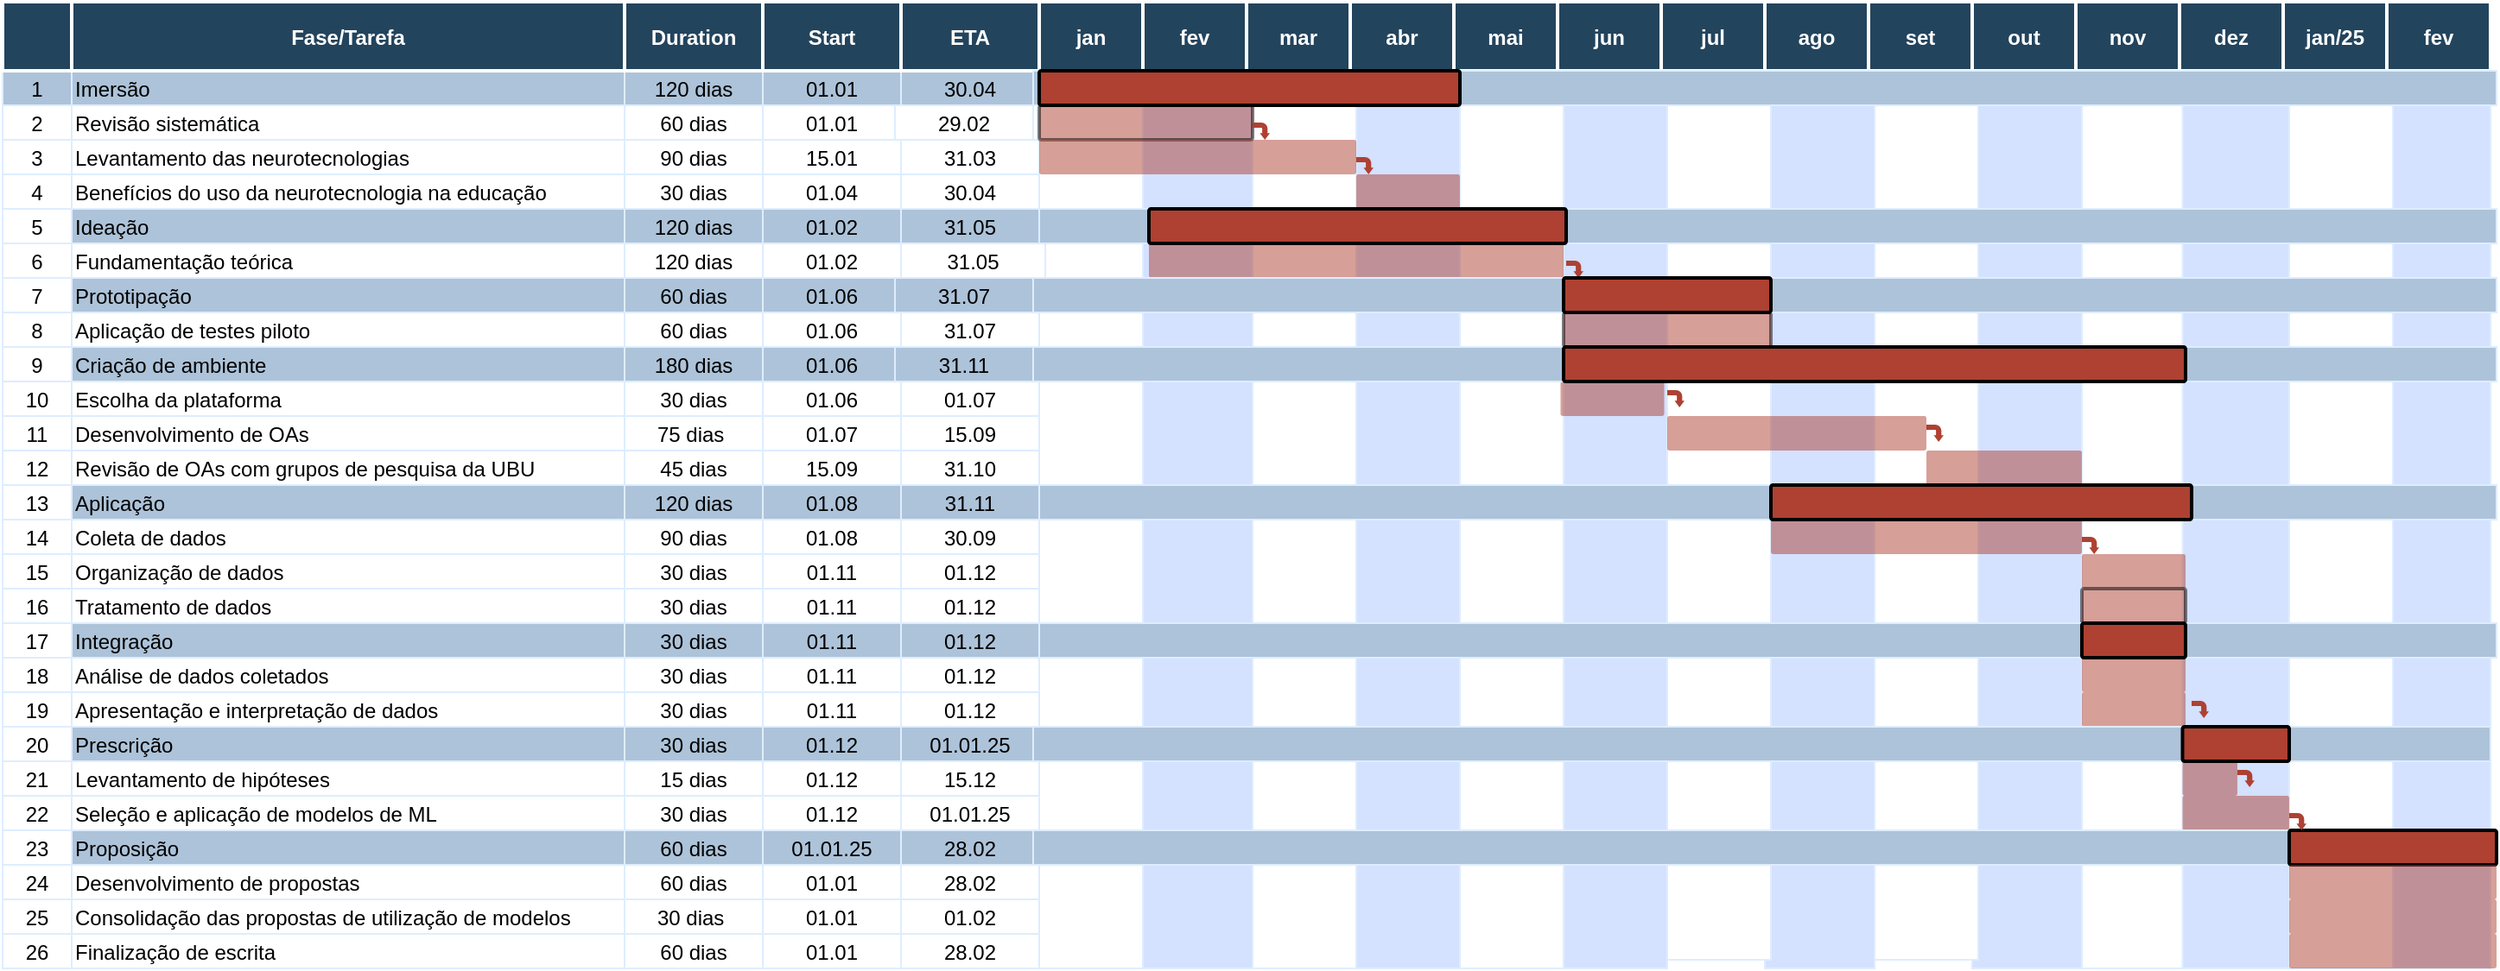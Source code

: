 <mxfile version="24.4.13" type="github">
  <diagram name="Page-1" id="8378b5f6-a2b2-b727-a746-972ab9d02e00">
    <mxGraphModel dx="1416" dy="569" grid="1" gridSize="10" guides="1" tooltips="1" connect="0" arrows="1" fold="1" page="1" pageScale="1.5" pageWidth="1169" pageHeight="827" background="none" math="0" shadow="0">
      <root>
        <mxCell id="0" />
        <mxCell id="1" parent="0" />
        <mxCell id="cZTDBIfIK9NzQ80qIvA7-331" value="" style="strokeColor=#DEEDFF;fillColor=#D4E1FF" vertex="1" parent="1">
          <mxGeometry x="1466.5" y="380" width="60" height="520" as="geometry" />
        </mxCell>
        <mxCell id="cZTDBIfIK9NzQ80qIvA7-329" value="" style="strokeColor=#DEEDFF" vertex="1" parent="1">
          <mxGeometry x="1406.5" y="380" width="63.5" height="520" as="geometry" />
        </mxCell>
        <mxCell id="cZTDBIfIK9NzQ80qIvA7-330" value="" style="strokeColor=#DEEDFF;fillColor=#D4E1FF" vertex="1" parent="1">
          <mxGeometry x="1348.25" y="380" width="61.75" height="520" as="geometry" />
        </mxCell>
        <mxCell id="cZTDBIfIK9NzQ80qIvA7-328" value="" style="strokeColor=#DEEDFF" vertex="1" parent="1">
          <mxGeometry x="1284.75" y="380" width="63.5" height="520" as="geometry" />
        </mxCell>
        <mxCell id="cZTDBIfIK9NzQ80qIvA7-327" value="" style="strokeColor=#DEEDFF;fillColor=#D4E1FF" vertex="1" parent="1">
          <mxGeometry x="1226.5" y="380" width="63.5" height="520" as="geometry" />
        </mxCell>
        <mxCell id="cZTDBIfIK9NzQ80qIvA7-286" value="" style="strokeColor=#DEEDFF" vertex="1" parent="1">
          <mxGeometry x="1166.5" y="375" width="63.5" height="520" as="geometry" />
        </mxCell>
        <mxCell id="cZTDBIfIK9NzQ80qIvA7-289" value="" style="strokeColor=#DEEDFF;fillColor=#D4E1FF" vertex="1" parent="1">
          <mxGeometry x="1106.5" y="380" width="63.5" height="520" as="geometry" />
        </mxCell>
        <mxCell id="cZTDBIfIK9NzQ80qIvA7-285" value="" style="strokeColor=#DEEDFF" vertex="1" parent="1">
          <mxGeometry x="1046.5" y="375" width="63.5" height="520" as="geometry" />
        </mxCell>
        <mxCell id="cZTDBIfIK9NzQ80qIvA7-288" value="" style="strokeColor=#DEEDFF;fillColor=#D4E1FF" vertex="1" parent="1">
          <mxGeometry x="986.5" y="380" width="63.5" height="520" as="geometry" />
        </mxCell>
        <mxCell id="cZTDBIfIK9NzQ80qIvA7-284" value="" style="strokeColor=#DEEDFF" vertex="1" parent="1">
          <mxGeometry x="926.5" y="380" width="63.5" height="520" as="geometry" />
        </mxCell>
        <mxCell id="cZTDBIfIK9NzQ80qIvA7-287" value="" style="strokeColor=#DEEDFF;fillColor=#D4E1FF" vertex="1" parent="1">
          <mxGeometry x="866.5" y="380" width="63.5" height="520" as="geometry" />
        </mxCell>
        <mxCell id="cZTDBIfIK9NzQ80qIvA7-283" value="" style="strokeColor=#DEEDFF" vertex="1" parent="1">
          <mxGeometry x="806.5" y="380" width="63.5" height="520" as="geometry" />
        </mxCell>
        <mxCell id="63" value="1" style="strokeColor=#DEEDFF;fillColor=#ADC3D9" parent="1" vertex="1">
          <mxGeometry x="86.5" y="380" width="40" height="20" as="geometry" />
        </mxCell>
        <mxCell id="64" value="Imersão" style="align=left;strokeColor=#DEEDFF;fillColor=#ADC3D9" parent="1" vertex="1">
          <mxGeometry x="126.5" y="380" width="320" height="20" as="geometry" />
        </mxCell>
        <mxCell id="65" value="120 dias" style="strokeColor=#DEEDFF;fillColor=#ADC3D9" parent="1" vertex="1">
          <mxGeometry x="446.5" y="380" width="80.0" height="20" as="geometry" />
        </mxCell>
        <mxCell id="66" value="01.01" style="strokeColor=#DEEDFF;fillColor=#ADC3D9" parent="1" vertex="1">
          <mxGeometry x="526.5" y="380" width="80.0" height="20" as="geometry" />
        </mxCell>
        <mxCell id="67" value="30.04" style="strokeColor=#DEEDFF;fillColor=#ADC3D9" parent="1" vertex="1">
          <mxGeometry x="606.5" y="380.0" width="80.0" height="20" as="geometry" />
        </mxCell>
        <mxCell id="68" value="" style="strokeColor=#DEEDFF" parent="1" vertex="1">
          <mxGeometry x="686.5" y="380" width="63.5" height="520" as="geometry" />
        </mxCell>
        <mxCell id="74" value="3" style="strokeColor=#DEEDFF" parent="1" vertex="1">
          <mxGeometry x="86.5" y="420.0" width="40" height="20" as="geometry" />
        </mxCell>
        <mxCell id="75" value="Levantamento das neurotecnologias" style="align=left;strokeColor=#DEEDFF" parent="1" vertex="1">
          <mxGeometry x="126.5" y="420.0" width="320.0" height="20.0" as="geometry" />
        </mxCell>
        <mxCell id="76" value="90 dias" style="strokeColor=#DEEDFF" parent="1" vertex="1">
          <mxGeometry x="446.5" y="420.0" width="80.0" height="20" as="geometry" />
        </mxCell>
        <mxCell id="77" value="15.01" style="strokeColor=#DEEDFF" parent="1" vertex="1">
          <mxGeometry x="526.5" y="420.0" width="80.0" height="20" as="geometry" />
        </mxCell>
        <mxCell id="78" value="31.03" style="strokeColor=#DEEDFF" parent="1" vertex="1">
          <mxGeometry x="606.5" y="420" width="80.0" height="20" as="geometry" />
        </mxCell>
        <mxCell id="79" value="4" style="strokeColor=#DEEDFF" parent="1" vertex="1">
          <mxGeometry x="86.5" y="440.0" width="40" height="20" as="geometry" />
        </mxCell>
        <mxCell id="80" value="Benefícios do uso da neurotecnologia na educação" style="align=left;strokeColor=#DEEDFF" parent="1" vertex="1">
          <mxGeometry x="126.5" y="440.0" width="320" height="20" as="geometry" />
        </mxCell>
        <mxCell id="81" value="30 dias" style="strokeColor=#DEEDFF" parent="1" vertex="1">
          <mxGeometry x="446.5" y="440.0" width="80.0" height="20" as="geometry" />
        </mxCell>
        <mxCell id="82" value="01.04" style="strokeColor=#DEEDFF" parent="1" vertex="1">
          <mxGeometry x="526.5" y="440.0" width="80.0" height="20" as="geometry" />
        </mxCell>
        <mxCell id="83" value="30.04" style="strokeColor=#DEEDFF" parent="1" vertex="1">
          <mxGeometry x="606.5" y="440.0" width="80.0" height="20" as="geometry" />
        </mxCell>
        <mxCell id="84" value="5" style="strokeColor=#DEEDFF" parent="1" vertex="1">
          <mxGeometry x="86.5" y="460.0" width="40" height="20" as="geometry" />
        </mxCell>
        <mxCell id="89" value="6" style="strokeColor=#DEEDFF" parent="1" vertex="1">
          <mxGeometry x="86.5" y="480.0" width="40" height="20" as="geometry" />
        </mxCell>
        <mxCell id="91" value="120 dias" style="strokeColor=#DEEDFF" parent="1" vertex="1">
          <mxGeometry x="446.5" y="480.0" width="80.0" height="20" as="geometry" />
        </mxCell>
        <mxCell id="92" value="01.02" style="strokeColor=#DEEDFF" parent="1" vertex="1">
          <mxGeometry x="526.5" y="480.0" width="80.0" height="20" as="geometry" />
        </mxCell>
        <mxCell id="94" value="7" style="strokeColor=#DEEDFF" parent="1" vertex="1">
          <mxGeometry x="86.5" y="500.0" width="40" height="20" as="geometry" />
        </mxCell>
        <mxCell id="99" value="8" style="strokeColor=#DEEDFF" parent="1" vertex="1">
          <mxGeometry x="86.5" y="520.0" width="40" height="20" as="geometry" />
        </mxCell>
        <mxCell id="101" value="60 dias" style="strokeColor=#DEEDFF" parent="1" vertex="1">
          <mxGeometry x="446.5" y="520.0" width="80.0" height="20" as="geometry" />
        </mxCell>
        <mxCell id="102" value="01.06" style="strokeColor=#DEEDFF" parent="1" vertex="1">
          <mxGeometry x="526.5" y="520.0" width="80.0" height="20" as="geometry" />
        </mxCell>
        <mxCell id="103" value="31.07" style="strokeColor=#DEEDFF" parent="1" vertex="1">
          <mxGeometry x="606.5" y="520.0" width="80.0" height="20" as="geometry" />
        </mxCell>
        <mxCell id="109" value="10" style="strokeColor=#DEEDFF" parent="1" vertex="1">
          <mxGeometry x="86.5" y="560.0" width="40" height="20" as="geometry" />
        </mxCell>
        <mxCell id="111" value="30 dias" style="strokeColor=#DEEDFF" parent="1" vertex="1">
          <mxGeometry x="446.5" y="560.0" width="80.0" height="20" as="geometry" />
        </mxCell>
        <mxCell id="112" value="01.06" style="strokeColor=#DEEDFF" parent="1" vertex="1">
          <mxGeometry x="526.5" y="560.0" width="80.0" height="20" as="geometry" />
        </mxCell>
        <mxCell id="113" value="01.07" style="strokeColor=#DEEDFF" parent="1" vertex="1">
          <mxGeometry x="606.5" y="560.0" width="80.0" height="20" as="geometry" />
        </mxCell>
        <mxCell id="114" value="11" style="strokeColor=#DEEDFF" parent="1" vertex="1">
          <mxGeometry x="86.5" y="580.0" width="40" height="20" as="geometry" />
        </mxCell>
        <mxCell id="116" value="75 dias " style="strokeColor=#DEEDFF" parent="1" vertex="1">
          <mxGeometry x="446.5" y="580.0" width="80.0" height="20" as="geometry" />
        </mxCell>
        <mxCell id="117" value="01.07" style="strokeColor=#DEEDFF" parent="1" vertex="1">
          <mxGeometry x="526.5" y="580.0" width="80.0" height="20" as="geometry" />
        </mxCell>
        <mxCell id="118" value="15.09" style="strokeColor=#DEEDFF" parent="1" vertex="1">
          <mxGeometry x="606.5" y="580.0" width="80.0" height="20" as="geometry" />
        </mxCell>
        <mxCell id="119" value="12" style="strokeColor=#DEEDFF" parent="1" vertex="1">
          <mxGeometry x="86.5" y="600.0" width="40" height="20" as="geometry" />
        </mxCell>
        <mxCell id="121" value="45 dias" style="strokeColor=#DEEDFF" parent="1" vertex="1">
          <mxGeometry x="446.5" y="600.0" width="80.0" height="20" as="geometry" />
        </mxCell>
        <mxCell id="122" value="15.09" style="strokeColor=#DEEDFF" parent="1" vertex="1">
          <mxGeometry x="526.5" y="600.0" width="80.0" height="20" as="geometry" />
        </mxCell>
        <mxCell id="123" value="31.10" style="strokeColor=#DEEDFF" parent="1" vertex="1">
          <mxGeometry x="606.5" y="600.0" width="80.0" height="20" as="geometry" />
        </mxCell>
        <mxCell id="124" value="13" style="strokeColor=#DEEDFF" parent="1" vertex="1">
          <mxGeometry x="86.5" y="620.0" width="40" height="20" as="geometry" />
        </mxCell>
        <mxCell id="129" value="14" style="strokeColor=#DEEDFF" parent="1" vertex="1">
          <mxGeometry x="86.5" y="640.0" width="40" height="20" as="geometry" />
        </mxCell>
        <mxCell id="131" value="90 dias" style="strokeColor=#DEEDFF" parent="1" vertex="1">
          <mxGeometry x="446.5" y="640.0" width="80.0" height="20" as="geometry" />
        </mxCell>
        <mxCell id="132" value="01.08" style="strokeColor=#DEEDFF" parent="1" vertex="1">
          <mxGeometry x="526.5" y="640.0" width="80.0" height="20" as="geometry" />
        </mxCell>
        <mxCell id="133" value="30.09" style="strokeColor=#DEEDFF" parent="1" vertex="1">
          <mxGeometry x="606.5" y="640.0" width="80.0" height="20" as="geometry" />
        </mxCell>
        <mxCell id="134" value="15" style="strokeColor=#DEEDFF;fillColor=#FFFFFF" parent="1" vertex="1">
          <mxGeometry x="86.5" y="660.0" width="40" height="20" as="geometry" />
        </mxCell>
        <mxCell id="136" value="30 dias" style="strokeColor=#DEEDFF;fillColor=#FFFFFF" parent="1" vertex="1">
          <mxGeometry x="446.5" y="660.0" width="80.0" height="20" as="geometry" />
        </mxCell>
        <mxCell id="137" value="01.11" style="strokeColor=#DEEDFF;fillColor=#FFFFFF" parent="1" vertex="1">
          <mxGeometry x="526.5" y="660.0" width="80.0" height="20" as="geometry" />
        </mxCell>
        <mxCell id="138" value="01.12" style="strokeColor=#DEEDFF;fillColor=#FFFFFF" parent="1" vertex="1">
          <mxGeometry x="606.5" y="660.0" width="80.0" height="20" as="geometry" />
        </mxCell>
        <mxCell id="144" value="17" style="strokeColor=#DEEDFF" parent="1" vertex="1">
          <mxGeometry x="86.5" y="700.0" width="40" height="20" as="geometry" />
        </mxCell>
        <mxCell id="149" value="18" style="strokeColor=#DEEDFF" parent="1" vertex="1">
          <mxGeometry x="86.5" y="720.0" width="40" height="20" as="geometry" />
        </mxCell>
        <mxCell id="151" value="30 dias" style="strokeColor=#DEEDFF" parent="1" vertex="1">
          <mxGeometry x="446.5" y="720.0" width="80.0" height="20" as="geometry" />
        </mxCell>
        <mxCell id="152" value="01.11" style="strokeColor=#DEEDFF" parent="1" vertex="1">
          <mxGeometry x="526.5" y="720.0" width="80.0" height="20" as="geometry" />
        </mxCell>
        <mxCell id="153" value="01.12" style="strokeColor=#DEEDFF" parent="1" vertex="1">
          <mxGeometry x="606.5" y="720.0" width="80.0" height="20" as="geometry" />
        </mxCell>
        <mxCell id="154" value="19" style="strokeColor=#DEEDFF" parent="1" vertex="1">
          <mxGeometry x="86.5" y="740.0" width="40" height="20" as="geometry" />
        </mxCell>
        <mxCell id="156" value="30 dias" style="strokeColor=#DEEDFF" parent="1" vertex="1">
          <mxGeometry x="446.5" y="740.0" width="80.0" height="20" as="geometry" />
        </mxCell>
        <mxCell id="157" value="01.11" style="strokeColor=#DEEDFF" parent="1" vertex="1">
          <mxGeometry x="526.5" y="740.0" width="80.0" height="20" as="geometry" />
        </mxCell>
        <mxCell id="158" value="01.12" style="strokeColor=#DEEDFF" parent="1" vertex="1">
          <mxGeometry x="606.5" y="740.0" width="80.0" height="20" as="geometry" />
        </mxCell>
        <mxCell id="159" value="20" style="strokeColor=#DEEDFF" parent="1" vertex="1">
          <mxGeometry x="86.5" y="760.0" width="40" height="20" as="geometry" />
        </mxCell>
        <mxCell id="164" value="21" style="strokeColor=#DEEDFF" parent="1" vertex="1">
          <mxGeometry x="86.5" y="780.0" width="40" height="20" as="geometry" />
        </mxCell>
        <mxCell id="166" value="15 dias" style="strokeColor=#DEEDFF" parent="1" vertex="1">
          <mxGeometry x="446.5" y="780.0" width="80.0" height="20" as="geometry" />
        </mxCell>
        <mxCell id="167" value="01.12" style="strokeColor=#DEEDFF" parent="1" vertex="1">
          <mxGeometry x="526.5" y="780.0" width="80.0" height="20" as="geometry" />
        </mxCell>
        <mxCell id="168" value="15.12" style="strokeColor=#DEEDFF" parent="1" vertex="1">
          <mxGeometry x="606.5" y="780.0" width="80.0" height="20" as="geometry" />
        </mxCell>
        <mxCell id="169" value="22" style="strokeColor=#DEEDFF" parent="1" vertex="1">
          <mxGeometry x="86.5" y="800.0" width="40" height="20" as="geometry" />
        </mxCell>
        <mxCell id="171" value="30 dias" style="strokeColor=#DEEDFF" parent="1" vertex="1">
          <mxGeometry x="446.5" y="800.0" width="80.0" height="20" as="geometry" />
        </mxCell>
        <mxCell id="172" value="01.12" style="strokeColor=#DEEDFF" parent="1" vertex="1">
          <mxGeometry x="526.5" y="800.0" width="80.0" height="20" as="geometry" />
        </mxCell>
        <mxCell id="173" value="01.01.25" style="strokeColor=#DEEDFF" parent="1" vertex="1">
          <mxGeometry x="606.5" y="800.0" width="80.0" height="20" as="geometry" />
        </mxCell>
        <mxCell id="174" value="23" style="strokeColor=#DEEDFF" parent="1" vertex="1">
          <mxGeometry x="86.5" y="820.0" width="40" height="20" as="geometry" />
        </mxCell>
        <mxCell id="179" value="24" style="strokeColor=#DEEDFF" parent="1" vertex="1">
          <mxGeometry x="86.5" y="840.0" width="40" height="20" as="geometry" />
        </mxCell>
        <mxCell id="180" value="Levantamento de hipóteses" style="align=left;strokeColor=#DEEDFF" parent="1" vertex="1">
          <mxGeometry x="126.5" y="780.0" width="320.0" height="20" as="geometry" />
        </mxCell>
        <mxCell id="181" value="60 dias" style="strokeColor=#DEEDFF" parent="1" vertex="1">
          <mxGeometry x="446.5" y="840.0" width="80.0" height="20" as="geometry" />
        </mxCell>
        <mxCell id="182" value="01.01" style="strokeColor=#DEEDFF" parent="1" vertex="1">
          <mxGeometry x="526.5" y="840.0" width="80.0" height="20" as="geometry" />
        </mxCell>
        <mxCell id="183" value="28.02" style="strokeColor=#DEEDFF" parent="1" vertex="1">
          <mxGeometry x="606.5" y="840.0" width="80.0" height="20" as="geometry" />
        </mxCell>
        <mxCell id="184" value="25" style="strokeColor=#DEEDFF" parent="1" vertex="1">
          <mxGeometry x="86.5" y="860.0" width="40" height="20" as="geometry" />
        </mxCell>
        <mxCell id="185" value="Seleção e aplicação de modelos de ML" style="align=left;strokeColor=#DEEDFF" parent="1" vertex="1">
          <mxGeometry x="126.5" y="800.0" width="320.0" height="20" as="geometry" />
        </mxCell>
        <mxCell id="186" value="30 dias " style="strokeColor=#DEEDFF" parent="1" vertex="1">
          <mxGeometry x="446.5" y="860.0" width="80.0" height="20" as="geometry" />
        </mxCell>
        <mxCell id="187" value="01.01" style="strokeColor=#DEEDFF" parent="1" vertex="1">
          <mxGeometry x="526.5" y="860.0" width="80.0" height="20" as="geometry" />
        </mxCell>
        <mxCell id="188" value="01.02" style="strokeColor=#DEEDFF" parent="1" vertex="1">
          <mxGeometry x="606.5" y="860.0" width="80.0" height="20" as="geometry" />
        </mxCell>
        <mxCell id="189" value="26" style="strokeColor=#DEEDFF" parent="1" vertex="1">
          <mxGeometry x="86.5" y="880.0" width="40" height="20" as="geometry" />
        </mxCell>
        <mxCell id="190" value="Desenvolvimento de propostas " style="align=left;strokeColor=#DEEDFF" parent="1" vertex="1">
          <mxGeometry x="126.5" y="840.0" width="320.0" height="20" as="geometry" />
        </mxCell>
        <mxCell id="191" value="60 dias" style="strokeColor=#DEEDFF" parent="1" vertex="1">
          <mxGeometry x="446.5" y="880.0" width="80.0" height="20" as="geometry" />
        </mxCell>
        <mxCell id="192" value="01.01" style="strokeColor=#DEEDFF" parent="1" vertex="1">
          <mxGeometry x="526.5" y="880.0" width="80.0" height="20" as="geometry" />
        </mxCell>
        <mxCell id="193" value="28.02" style="strokeColor=#DEEDFF" parent="1" vertex="1">
          <mxGeometry x="606.5" y="880.0" width="80.0" height="20" as="geometry" />
        </mxCell>
        <mxCell id="198" value="" style="strokeColor=#DEEDFF;fillColor=#D4E1FF" parent="1" vertex="1">
          <mxGeometry x="746.5" y="380" width="63.5" height="520" as="geometry" />
        </mxCell>
        <mxCell id="2" value="Fase/Tarefa" style="fillColor=#23445D;strokeColor=#FFFFFF;strokeWidth=2;fontColor=#FFFFFF;fontStyle=1" parent="1" vertex="1">
          <mxGeometry x="126.5" y="340" width="320" height="40" as="geometry" />
        </mxCell>
        <mxCell id="3" value="" style="fillColor=#23445D;strokeColor=#FFFFFF;strokeWidth=2;fontColor=#FFFFFF;fontStyle=1" parent="1" vertex="1">
          <mxGeometry x="86.5" y="340" width="40" height="40" as="geometry" />
        </mxCell>
        <mxCell id="4" value="jan" style="fillColor=#23445D;strokeColor=#FFFFFF;strokeWidth=2;fontColor=#FFFFFF;fontStyle=1" parent="1" vertex="1">
          <mxGeometry x="686.5" y="340" width="60" height="40" as="geometry" />
        </mxCell>
        <mxCell id="12" value="Duration" style="fillColor=#23445D;strokeColor=#FFFFFF;strokeWidth=2;fontColor=#FFFFFF;fontStyle=1" parent="1" vertex="1">
          <mxGeometry x="446.5" y="340.0" width="80.0" height="40.0" as="geometry" />
        </mxCell>
        <mxCell id="13" value="Start" style="fillColor=#23445D;strokeColor=#FFFFFF;strokeWidth=2;fontColor=#FFFFFF;fontStyle=1" parent="1" vertex="1">
          <mxGeometry x="526.5" y="340.0" width="80.0" height="40.0" as="geometry" />
        </mxCell>
        <mxCell id="14" value="ETA" style="fillColor=#23445D;strokeColor=#FFFFFF;strokeWidth=2;fontColor=#FFFFFF;fontStyle=1" parent="1" vertex="1">
          <mxGeometry x="606.5" y="340.0" width="80.0" height="40.0" as="geometry" />
        </mxCell>
        <mxCell id="15" value="fev" style="fillColor=#23445D;strokeColor=#FFFFFF;strokeWidth=2;fontColor=#FFFFFF;fontStyle=1" parent="1" vertex="1">
          <mxGeometry x="746.5" y="340" width="60" height="40" as="geometry" />
        </mxCell>
        <mxCell id="23" value="mar" style="fillColor=#23445D;strokeColor=#FFFFFF;strokeWidth=2;fontColor=#FFFFFF;fontStyle=1" parent="1" vertex="1">
          <mxGeometry x="806.5" y="340" width="60" height="40" as="geometry" />
        </mxCell>
        <mxCell id="31" value="abr" style="fillColor=#23445D;strokeColor=#FFFFFF;strokeWidth=2;fontColor=#FFFFFF;fontStyle=1" parent="1" vertex="1">
          <mxGeometry x="866.5" y="340" width="60" height="40" as="geometry" />
        </mxCell>
        <mxCell id="39" value="mai" style="fillColor=#23445D;strokeColor=#FFFFFF;strokeWidth=2;fontColor=#FFFFFF;fontStyle=1" parent="1" vertex="1">
          <mxGeometry x="926.5" y="340" width="60" height="40" as="geometry" />
        </mxCell>
        <mxCell id="47" value="jun" style="fillColor=#23445D;strokeColor=#FFFFFF;strokeWidth=2;fontColor=#FFFFFF;fontStyle=1" parent="1" vertex="1">
          <mxGeometry x="986.5" y="340" width="60" height="40" as="geometry" />
        </mxCell>
        <mxCell id="55" value="jul" style="fillColor=#23445D;strokeColor=#FFFFFF;strokeWidth=2;fontColor=#FFFFFF;fontStyle=1" parent="1" vertex="1">
          <mxGeometry x="1046.5" y="340" width="60" height="40" as="geometry" />
        </mxCell>
        <mxCell id="242" value="" style="shape=mxgraph.flowchart.process;fillColor=#AE4132;strokeColor=#000000;strokeWidth=2;opacity=50" parent="1" vertex="1">
          <mxGeometry x="686.5" y="400" width="123.5" height="20" as="geometry" />
        </mxCell>
        <mxCell id="243" value="" style="shape=mxgraph.arrows.bent_right_arrow;fillColor=#AE4132;strokeColor=none;strokeWidth=2;direction=south" parent="1" vertex="1">
          <mxGeometry x="870.0" y="430.0" width="10.0" height="10.0" as="geometry" />
        </mxCell>
        <mxCell id="244" value="" style="shape=mxgraph.flowchart.process;fillColor=#AE4132;strokeColor=none;strokeWidth=2;opacity=50" parent="1" vertex="1">
          <mxGeometry x="686.5" y="420" width="183.5" height="20" as="geometry" />
        </mxCell>
        <mxCell id="245" value="" style="shape=mxgraph.flowchart.process;fillColor=#AE4132;strokeColor=none;strokeWidth=2;opacity=50" parent="1" vertex="1">
          <mxGeometry x="870" y="440" width="60" height="20" as="geometry" />
        </mxCell>
        <mxCell id="252" value="" style="shape=mxgraph.flowchart.process;fillColor=#AE4132;strokeColor=none;strokeWidth=2;opacity=50" parent="1" vertex="1">
          <mxGeometry x="750" y="480" width="240" height="20" as="geometry" />
        </mxCell>
        <mxCell id="253" value="" style="shape=mxgraph.arrows.bent_right_arrow;fillColor=#AE4132;strokeColor=none;strokeWidth=2;direction=south" parent="1" vertex="1">
          <mxGeometry x="991.5" y="490.0" width="10.0" height="10.0" as="geometry" />
        </mxCell>
        <mxCell id="256" value="" style="shape=mxgraph.flowchart.process;fillColor=#AE4132;strokeColor=#000000;strokeWidth=2;opacity=50" parent="1" vertex="1">
          <mxGeometry x="990" y="520" width="120" height="20" as="geometry" />
        </mxCell>
        <mxCell id="257" value="" style="shape=mxgraph.flowchart.process;fillColor=#AE4132;strokeColor=none;strokeWidth=2;opacity=50" parent="1" vertex="1">
          <mxGeometry x="988.25" y="560" width="60" height="20" as="geometry" />
        </mxCell>
        <mxCell id="258" value="" style="shape=mxgraph.flowchart.process;fillColor=#AE4132;strokeColor=none;strokeWidth=2;opacity=50" parent="1" vertex="1">
          <mxGeometry x="1050" y="580" width="150" height="20" as="geometry" />
        </mxCell>
        <mxCell id="259" value="" style="shape=mxgraph.flowchart.process;fillColor=#AE4132;strokeColor=none;strokeWidth=2;opacity=50" parent="1" vertex="1">
          <mxGeometry x="1200" y="600" width="90" height="20" as="geometry" />
        </mxCell>
        <mxCell id="260" value="" style="shape=mxgraph.flowchart.process;fillColor=#AE4132;strokeColor=none;strokeWidth=2;opacity=50" parent="1" vertex="1">
          <mxGeometry x="1110" y="640" width="180" height="20" as="geometry" />
        </mxCell>
        <mxCell id="261" value="" style="shape=mxgraph.flowchart.process;fillColor=#AE4132;strokeColor=none;strokeWidth=2;opacity=50" parent="1" vertex="1">
          <mxGeometry x="1290" y="660" width="60" height="20" as="geometry" />
        </mxCell>
        <mxCell id="263" value="" style="shape=mxgraph.flowchart.process;fillColor=#AE4132;strokeColor=none;strokeWidth=2;opacity=50" parent="1" vertex="1">
          <mxGeometry x="1290" y="720" width="60" height="20" as="geometry" />
        </mxCell>
        <mxCell id="264" value="" style="shape=mxgraph.flowchart.process;fillColor=#AE4132;strokeColor=none;strokeWidth=2;opacity=50" parent="1" vertex="1">
          <mxGeometry x="1290" y="740" width="60" height="20" as="geometry" />
        </mxCell>
        <mxCell id="265" value="" style="shape=mxgraph.flowchart.process;fillColor=#AE4132;strokeColor=none;strokeWidth=2;opacity=50" parent="1" vertex="1">
          <mxGeometry x="1426.5" y="760.0" width="20.0" height="20.0" as="geometry" />
        </mxCell>
        <mxCell id="266" value="" style="shape=mxgraph.flowchart.process;fillColor=#AE4132;strokeColor=none;strokeWidth=2;opacity=50" parent="1" vertex="1">
          <mxGeometry x="1348.25" y="780" width="31.75" height="20" as="geometry" />
        </mxCell>
        <mxCell id="267" value="" style="shape=mxgraph.flowchart.process;fillColor=#AE4132;strokeColor=none;strokeWidth=2;opacity=50" parent="1" vertex="1">
          <mxGeometry x="1348.25" y="800" width="61.75" height="20" as="geometry" />
        </mxCell>
        <mxCell id="268" value="" style="shape=mxgraph.flowchart.process;fillColor=#AE4132;strokeColor=#000000;strokeWidth=2;opacity=50" parent="1" vertex="1">
          <mxGeometry x="1290" y="680" width="60" height="20" as="geometry" />
        </mxCell>
        <mxCell id="269" value="" style="shape=mxgraph.arrows.bent_right_arrow;fillColor=#AE4132;strokeColor=none;strokeWidth=2;direction=south" parent="1" vertex="1">
          <mxGeometry x="1050.0" y="565.0" width="10.0" height="10.0" as="geometry" />
        </mxCell>
        <mxCell id="270" value="" style="shape=mxgraph.arrows.bent_right_arrow;fillColor=#AE4132;strokeColor=none;strokeWidth=2;direction=south" parent="1" vertex="1">
          <mxGeometry x="1200.0" y="585.0" width="10.0" height="10.0" as="geometry" />
        </mxCell>
        <mxCell id="272" value="" style="shape=mxgraph.arrows.bent_right_arrow;fillColor=#AE4132;strokeColor=none;strokeWidth=2;direction=south" parent="1" vertex="1">
          <mxGeometry x="1306.5" y="630.0" width="10.0" height="10.0" as="geometry" />
        </mxCell>
        <mxCell id="275" value="" style="shape=mxgraph.arrows.bent_right_arrow;fillColor=#AE4132;strokeColor=none;strokeWidth=2;direction=south" parent="1" vertex="1">
          <mxGeometry x="1290.0" y="650.0" width="10.0" height="10.0" as="geometry" />
        </mxCell>
        <mxCell id="276" value="" style="shape=mxgraph.arrows.bent_right_arrow;fillColor=#AE4132;strokeColor=none;strokeWidth=2;direction=south" parent="1" vertex="1">
          <mxGeometry x="1353.5" y="745.0" width="10.0" height="10.0" as="geometry" />
        </mxCell>
        <mxCell id="277" value="" style="shape=mxgraph.arrows.bent_right_arrow;fillColor=#AE4132;strokeColor=none;strokeWidth=2;direction=south" parent="1" vertex="1">
          <mxGeometry x="1446.5" y="770.0" width="10.0" height="10.0" as="geometry" />
        </mxCell>
        <mxCell id="cZTDBIfIK9NzQ80qIvA7-291" value="Ideação" style="align=left;strokeColor=#DEEDFF;fillColor=#ADC3D9" vertex="1" parent="1">
          <mxGeometry x="126.5" y="460" width="320" height="20" as="geometry" />
        </mxCell>
        <mxCell id="cZTDBIfIK9NzQ80qIvA7-292" value="Prototipação" style="align=left;strokeColor=#DEEDFF;fillColor=#ADC3D9" vertex="1" parent="1">
          <mxGeometry x="126.5" y="500" width="320" height="20" as="geometry" />
        </mxCell>
        <mxCell id="cZTDBIfIK9NzQ80qIvA7-293" value="Criação de ambiente" style="align=left;strokeColor=#DEEDFF;fillColor=#ADC3D9" vertex="1" parent="1">
          <mxGeometry x="126.5" y="540" width="320" height="20" as="geometry" />
        </mxCell>
        <mxCell id="cZTDBIfIK9NzQ80qIvA7-294" value="Aplicação" style="align=left;strokeColor=#DEEDFF;fillColor=#ADC3D9" vertex="1" parent="1">
          <mxGeometry x="126.5" y="620" width="320" height="20" as="geometry" />
        </mxCell>
        <mxCell id="cZTDBIfIK9NzQ80qIvA7-295" value="Integração" style="align=left;strokeColor=#DEEDFF;fillColor=#ADC3D9" vertex="1" parent="1">
          <mxGeometry x="126.5" y="700" width="320" height="20" as="geometry" />
        </mxCell>
        <mxCell id="cZTDBIfIK9NzQ80qIvA7-296" value="Prescrição" style="align=left;strokeColor=#DEEDFF;fillColor=#ADC3D9" vertex="1" parent="1">
          <mxGeometry x="126.5" y="760" width="320" height="20" as="geometry" />
        </mxCell>
        <mxCell id="cZTDBIfIK9NzQ80qIvA7-297" value="Proposição" style="align=left;strokeColor=#DEEDFF;fillColor=#ADC3D9" vertex="1" parent="1">
          <mxGeometry x="126.5" y="820" width="320" height="20" as="geometry" />
        </mxCell>
        <mxCell id="cZTDBIfIK9NzQ80qIvA7-298" value="2" style="strokeColor=#DEEDFF" vertex="1" parent="1">
          <mxGeometry x="86.5" y="400.0" width="40" height="20" as="geometry" />
        </mxCell>
        <mxCell id="cZTDBIfIK9NzQ80qIvA7-299" value="9" style="strokeColor=#DEEDFF" vertex="1" parent="1">
          <mxGeometry x="86.5" y="540.0" width="40" height="20" as="geometry" />
        </mxCell>
        <mxCell id="cZTDBIfIK9NzQ80qIvA7-300" value="16" style="strokeColor=#DEEDFF;fillColor=#FFFFFF" vertex="1" parent="1">
          <mxGeometry x="86.5" y="680.0" width="40" height="20" as="geometry" />
        </mxCell>
        <mxCell id="cZTDBIfIK9NzQ80qIvA7-301" value="Revisão sistemática" style="align=left;strokeColor=#DEEDFF" vertex="1" parent="1">
          <mxGeometry x="126.5" y="400.0" width="320.0" height="20.0" as="geometry" />
        </mxCell>
        <mxCell id="cZTDBIfIK9NzQ80qIvA7-302" value="Fundamentação teórica" style="align=left;strokeColor=#DEEDFF" vertex="1" parent="1">
          <mxGeometry x="126.5" y="480.0" width="320" height="20" as="geometry" />
        </mxCell>
        <mxCell id="cZTDBIfIK9NzQ80qIvA7-304" value="Aplicação de testes piloto" style="align=left;strokeColor=#DEEDFF" vertex="1" parent="1">
          <mxGeometry x="126.5" y="520.0" width="320" height="20" as="geometry" />
        </mxCell>
        <mxCell id="cZTDBIfIK9NzQ80qIvA7-305" value="Escolha da plataforma" style="align=left;strokeColor=#DEEDFF" vertex="1" parent="1">
          <mxGeometry x="126.5" y="560.0" width="320" height="20" as="geometry" />
        </mxCell>
        <mxCell id="cZTDBIfIK9NzQ80qIvA7-306" value="Desenvolvimento de OAs" style="align=left;strokeColor=#DEEDFF" vertex="1" parent="1">
          <mxGeometry x="126.5" y="580.0" width="320" height="20" as="geometry" />
        </mxCell>
        <mxCell id="cZTDBIfIK9NzQ80qIvA7-307" value="Revisão de OAs com grupos de pesquisa da UBU " style="align=left;strokeColor=#DEEDFF" vertex="1" parent="1">
          <mxGeometry x="126.5" y="600.0" width="320" height="20" as="geometry" />
        </mxCell>
        <mxCell id="cZTDBIfIK9NzQ80qIvA7-308" value="Coleta de dados" style="align=left;strokeColor=#DEEDFF" vertex="1" parent="1">
          <mxGeometry x="126.5" y="640.0" width="320" height="20" as="geometry" />
        </mxCell>
        <mxCell id="cZTDBIfIK9NzQ80qIvA7-309" value="Organização de dados" style="align=left;strokeColor=#DEEDFF" vertex="1" parent="1">
          <mxGeometry x="126.5" y="660.0" width="320" height="20" as="geometry" />
        </mxCell>
        <mxCell id="cZTDBIfIK9NzQ80qIvA7-310" value="Tratamento de dados" style="align=left;strokeColor=#DEEDFF" vertex="1" parent="1">
          <mxGeometry x="126.5" y="680.0" width="320" height="20" as="geometry" />
        </mxCell>
        <mxCell id="cZTDBIfIK9NzQ80qIvA7-311" value="Análise de dados coletados" style="align=left;strokeColor=#DEEDFF" vertex="1" parent="1">
          <mxGeometry x="126.5" y="720.0" width="320" height="20" as="geometry" />
        </mxCell>
        <mxCell id="cZTDBIfIK9NzQ80qIvA7-312" value="Apresentação e interpretação de dados " style="align=left;strokeColor=#DEEDFF" vertex="1" parent="1">
          <mxGeometry x="126.5" y="740.0" width="320" height="20" as="geometry" />
        </mxCell>
        <mxCell id="cZTDBIfIK9NzQ80qIvA7-313" value="Consolidação das propostas de utilização de modelos" style="align=left;strokeColor=#DEEDFF" vertex="1" parent="1">
          <mxGeometry x="126.5" y="860.0" width="320.0" height="20" as="geometry" />
        </mxCell>
        <mxCell id="cZTDBIfIK9NzQ80qIvA7-314" value="Finalização de escrita" style="align=left;strokeColor=#DEEDFF" vertex="1" parent="1">
          <mxGeometry x="126.5" y="880.0" width="320.0" height="20" as="geometry" />
        </mxCell>
        <mxCell id="cZTDBIfIK9NzQ80qIvA7-366" style="edgeStyle=orthogonalEdgeStyle;rounded=0;orthogonalLoop=1;jettySize=auto;html=1;" edge="1" parent="1" source="cZTDBIfIK9NzQ80qIvA7-319" target="cZTDBIfIK9NzQ80qIvA7-289">
          <mxGeometry relative="1" as="geometry" />
        </mxCell>
        <mxCell id="cZTDBIfIK9NzQ80qIvA7-319" value="ago" style="fillColor=#23445D;strokeColor=#FFFFFF;strokeWidth=2;fontColor=#FFFFFF;fontStyle=1" vertex="1" parent="1">
          <mxGeometry x="1106.5" y="340" width="60" height="40" as="geometry" />
        </mxCell>
        <mxCell id="cZTDBIfIK9NzQ80qIvA7-320" value="set" style="fillColor=#23445D;strokeColor=#FFFFFF;strokeWidth=2;fontColor=#FFFFFF;fontStyle=1" vertex="1" parent="1">
          <mxGeometry x="1166.5" y="340" width="60" height="40" as="geometry" />
        </mxCell>
        <mxCell id="cZTDBIfIK9NzQ80qIvA7-321" value="out" style="fillColor=#23445D;strokeColor=#FFFFFF;strokeWidth=2;fontColor=#FFFFFF;fontStyle=1" vertex="1" parent="1">
          <mxGeometry x="1226.5" y="340" width="60" height="40" as="geometry" />
        </mxCell>
        <mxCell id="cZTDBIfIK9NzQ80qIvA7-322" value="nov" style="fillColor=#23445D;strokeColor=#FFFFFF;strokeWidth=2;fontColor=#FFFFFF;fontStyle=1" vertex="1" parent="1">
          <mxGeometry x="1286.5" y="340" width="60" height="40" as="geometry" />
        </mxCell>
        <mxCell id="cZTDBIfIK9NzQ80qIvA7-323" value="dez" style="fillColor=#23445D;strokeColor=#FFFFFF;strokeWidth=2;fontColor=#FFFFFF;fontStyle=1" vertex="1" parent="1">
          <mxGeometry x="1346.5" y="340" width="60" height="40" as="geometry" />
        </mxCell>
        <mxCell id="cZTDBIfIK9NzQ80qIvA7-325" value="jan/25" style="fillColor=#23445D;strokeColor=#FFFFFF;strokeWidth=2;fontColor=#FFFFFF;fontStyle=1" vertex="1" parent="1">
          <mxGeometry x="1406.5" y="340" width="60" height="40" as="geometry" />
        </mxCell>
        <mxCell id="cZTDBIfIK9NzQ80qIvA7-326" value="fev" style="fillColor=#23445D;strokeColor=#FFFFFF;strokeWidth=2;fontColor=#FFFFFF;fontStyle=1" vertex="1" parent="1">
          <mxGeometry x="1466.5" y="340" width="60" height="40" as="geometry" />
        </mxCell>
        <mxCell id="cZTDBIfIK9NzQ80qIvA7-338" value="31.11" style="strokeColor=#DEEDFF;fillColor=#ADC3D9" vertex="1" parent="1">
          <mxGeometry x="606.5" y="620" width="80.0" height="20" as="geometry" />
        </mxCell>
        <mxCell id="cZTDBIfIK9NzQ80qIvA7-339" value="01.08" style="strokeColor=#DEEDFF;fillColor=#ADC3D9" vertex="1" parent="1">
          <mxGeometry x="526.5" y="620" width="80.0" height="20" as="geometry" />
        </mxCell>
        <mxCell id="cZTDBIfIK9NzQ80qIvA7-340" value="120 dias" style="strokeColor=#DEEDFF;fillColor=#ADC3D9" vertex="1" parent="1">
          <mxGeometry x="446.5" y="620" width="80.0" height="20" as="geometry" />
        </mxCell>
        <mxCell id="cZTDBIfIK9NzQ80qIvA7-341" value="01.12" style="strokeColor=#DEEDFF;fillColor=#ADC3D9" vertex="1" parent="1">
          <mxGeometry x="606.5" y="700" width="80.0" height="20" as="geometry" />
        </mxCell>
        <mxCell id="cZTDBIfIK9NzQ80qIvA7-342" value="01.11" style="strokeColor=#DEEDFF;fillColor=#ADC3D9" vertex="1" parent="1">
          <mxGeometry x="526.5" y="700" width="80.0" height="20" as="geometry" />
        </mxCell>
        <mxCell id="cZTDBIfIK9NzQ80qIvA7-343" value="30 dias" style="strokeColor=#DEEDFF;fillColor=#ADC3D9" vertex="1" parent="1">
          <mxGeometry x="446.5" y="700" width="80.0" height="20" as="geometry" />
        </mxCell>
        <mxCell id="cZTDBIfIK9NzQ80qIvA7-344" value="01.01.25" style="strokeColor=#DEEDFF;fillColor=#ADC3D9" vertex="1" parent="1">
          <mxGeometry x="606.5" y="760" width="80.0" height="20" as="geometry" />
        </mxCell>
        <mxCell id="cZTDBIfIK9NzQ80qIvA7-345" value="01.12" style="strokeColor=#DEEDFF;fillColor=#ADC3D9" vertex="1" parent="1">
          <mxGeometry x="526.5" y="760" width="80.0" height="20" as="geometry" />
        </mxCell>
        <mxCell id="cZTDBIfIK9NzQ80qIvA7-346" value="30 dias" style="strokeColor=#DEEDFF;fillColor=#ADC3D9" vertex="1" parent="1">
          <mxGeometry x="446.5" y="760" width="80.0" height="20" as="geometry" />
        </mxCell>
        <mxCell id="cZTDBIfIK9NzQ80qIvA7-347" value="28.02" style="strokeColor=#DEEDFF;fillColor=#ADC3D9" vertex="1" parent="1">
          <mxGeometry x="606.5" y="820" width="80.0" height="20" as="geometry" />
        </mxCell>
        <mxCell id="cZTDBIfIK9NzQ80qIvA7-348" value="01.01.25" style="strokeColor=#DEEDFF;fillColor=#ADC3D9" vertex="1" parent="1">
          <mxGeometry x="526.5" y="820" width="80.0" height="20" as="geometry" />
        </mxCell>
        <mxCell id="cZTDBIfIK9NzQ80qIvA7-349" value="60 dias" style="strokeColor=#DEEDFF;fillColor=#ADC3D9" vertex="1" parent="1">
          <mxGeometry x="446.5" y="820" width="80.0" height="20" as="geometry" />
        </mxCell>
        <mxCell id="cZTDBIfIK9NzQ80qIvA7-350" value="180 dias" style="strokeColor=#DEEDFF;fillColor=#ADC3D9" vertex="1" parent="1">
          <mxGeometry x="446.5" y="540" width="80.0" height="20" as="geometry" />
        </mxCell>
        <mxCell id="cZTDBIfIK9NzQ80qIvA7-351" value="01.06" style="strokeColor=#DEEDFF;fillColor=#ADC3D9" vertex="1" parent="1">
          <mxGeometry x="526.5" y="540" width="80.0" height="20" as="geometry" />
        </mxCell>
        <mxCell id="cZTDBIfIK9NzQ80qIvA7-352" value="31.11" style="strokeColor=#DEEDFF;fillColor=#ADC3D9" vertex="1" parent="1">
          <mxGeometry x="603.0" y="540" width="80.0" height="20" as="geometry" />
        </mxCell>
        <mxCell id="cZTDBIfIK9NzQ80qIvA7-353" value="60 dias" style="strokeColor=#DEEDFF;fillColor=#ADC3D9" vertex="1" parent="1">
          <mxGeometry x="446.5" y="500" width="80.0" height="20" as="geometry" />
        </mxCell>
        <mxCell id="cZTDBIfIK9NzQ80qIvA7-354" value="01.06" style="strokeColor=#DEEDFF;fillColor=#ADC3D9" vertex="1" parent="1">
          <mxGeometry x="526.5" y="500" width="80.0" height="20" as="geometry" />
        </mxCell>
        <mxCell id="cZTDBIfIK9NzQ80qIvA7-355" value="31.07" style="strokeColor=#DEEDFF;fillColor=#ADC3D9" vertex="1" parent="1">
          <mxGeometry x="603.0" y="500" width="80.0" height="20" as="geometry" />
        </mxCell>
        <mxCell id="cZTDBIfIK9NzQ80qIvA7-356" value="120 dias" style="strokeColor=#DEEDFF;fillColor=#ADC3D9" vertex="1" parent="1">
          <mxGeometry x="446.5" y="460" width="80.0" height="20" as="geometry" />
        </mxCell>
        <mxCell id="cZTDBIfIK9NzQ80qIvA7-357" value="01.02" style="strokeColor=#DEEDFF;fillColor=#ADC3D9" vertex="1" parent="1">
          <mxGeometry x="526.5" y="460" width="80.0" height="20" as="geometry" />
        </mxCell>
        <mxCell id="cZTDBIfIK9NzQ80qIvA7-360" value="" style="shape=mxgraph.arrows.bent_right_arrow;fillColor=#AE4132;strokeColor=none;strokeWidth=2;direction=south" vertex="1" parent="1">
          <mxGeometry x="810.0" y="410.0" width="10.0" height="10.0" as="geometry" />
        </mxCell>
        <mxCell id="93" value="31.05" style="strokeColor=#DEEDFF" parent="1" vertex="1">
          <mxGeometry x="606.5" y="480" width="83.5" height="20" as="geometry" />
        </mxCell>
        <mxCell id="cZTDBIfIK9NzQ80qIvA7-358" value="31.05" style="strokeColor=#DEEDFF;fillColor=#ADC3D9" vertex="1" parent="1">
          <mxGeometry x="606.5" y="460" width="80.0" height="20" as="geometry" />
        </mxCell>
        <mxCell id="cZTDBIfIK9NzQ80qIvA7-363" value="" style="strokeColor=#DEEDFF;fillColor=#ADC3D9" vertex="1" parent="1">
          <mxGeometry x="683" y="540" width="847" height="20" as="geometry" />
        </mxCell>
        <mxCell id="cZTDBIfIK9NzQ80qIvA7-362" value="" style="shape=mxgraph.flowchart.process;fillColor=#AE4132;strokeColor=#000000;strokeWidth=2;opacity=100" vertex="1" parent="1">
          <mxGeometry x="990" y="540" width="360" height="20" as="geometry" />
        </mxCell>
        <mxCell id="cZTDBIfIK9NzQ80qIvA7-364" value="" style="strokeColor=#DEEDFF;fillColor=#ADC3D9" vertex="1" parent="1">
          <mxGeometry x="683" y="380" width="847" height="20" as="geometry" />
        </mxCell>
        <mxCell id="254" value="" style="shape=mxgraph.flowchart.process;fillColor=#AE4132;strokeColor=#000000;strokeWidth=2;opacity=100" parent="1" vertex="1">
          <mxGeometry x="686.5" y="380" width="243.5" height="20" as="geometry" />
        </mxCell>
        <mxCell id="cZTDBIfIK9NzQ80qIvA7-365" value="" style="strokeColor=#DEEDFF;fillColor=#ADC3D9" vertex="1" parent="1">
          <mxGeometry x="686.5" y="460" width="843.5" height="20" as="geometry" />
        </mxCell>
        <mxCell id="cZTDBIfIK9NzQ80qIvA7-359" value="" style="shape=mxgraph.flowchart.process;fillColor=#AE4132;strokeColor=#000000;strokeWidth=2;opacity=100" vertex="1" parent="1">
          <mxGeometry x="750" y="460" width="241.5" height="20" as="geometry" />
        </mxCell>
        <mxCell id="cZTDBIfIK9NzQ80qIvA7-367" value="" style="strokeColor=#DEEDFF;fillColor=#ADC3D9" vertex="1" parent="1">
          <mxGeometry x="683" y="500" width="847" height="20" as="geometry" />
        </mxCell>
        <mxCell id="cZTDBIfIK9NzQ80qIvA7-332" value="" style="shape=mxgraph.flowchart.process;fillColor=#AE4132;strokeColor=#000000;strokeWidth=2;opacity=100" vertex="1" parent="1">
          <mxGeometry x="990" y="500" width="120" height="20" as="geometry" />
        </mxCell>
        <mxCell id="cZTDBIfIK9NzQ80qIvA7-368" value="" style="strokeColor=#DEEDFF;fillColor=#ADC3D9" vertex="1" parent="1">
          <mxGeometry x="686.5" y="620" width="843.5" height="20" as="geometry" />
        </mxCell>
        <mxCell id="cZTDBIfIK9NzQ80qIvA7-334" value="" style="shape=mxgraph.flowchart.process;fillColor=#AE4132;strokeColor=#000000;strokeWidth=2;opacity=100" vertex="1" parent="1">
          <mxGeometry x="1110" y="620" width="243.5" height="20" as="geometry" />
        </mxCell>
        <mxCell id="cZTDBIfIK9NzQ80qIvA7-369" value="" style="strokeColor=#DEEDFF;fillColor=#ADC3D9" vertex="1" parent="1">
          <mxGeometry x="686.5" y="700" width="843.5" height="20" as="geometry" />
        </mxCell>
        <mxCell id="cZTDBIfIK9NzQ80qIvA7-335" value="" style="shape=mxgraph.flowchart.process;fillColor=#AE4132;strokeColor=#000000;strokeWidth=2;opacity=100" vertex="1" parent="1">
          <mxGeometry x="1290" y="700" width="60" height="20" as="geometry" />
        </mxCell>
        <mxCell id="cZTDBIfIK9NzQ80qIvA7-370" value="" style="strokeColor=#DEEDFF;fillColor=#ADC3D9" vertex="1" parent="1">
          <mxGeometry x="683" y="760" width="843.5" height="20" as="geometry" />
        </mxCell>
        <mxCell id="cZTDBIfIK9NzQ80qIvA7-336" value="" style="shape=mxgraph.flowchart.process;fillColor=#AE4132;strokeColor=#000000;strokeWidth=2;opacity=100" vertex="1" parent="1">
          <mxGeometry x="1348.25" y="760" width="61.75" height="20" as="geometry" />
        </mxCell>
        <mxCell id="cZTDBIfIK9NzQ80qIvA7-371" value="" style="shape=mxgraph.arrows.bent_right_arrow;fillColor=#AE4132;strokeColor=none;strokeWidth=2;direction=south" vertex="1" parent="1">
          <mxGeometry x="1380.0" y="785.0" width="10.0" height="10.0" as="geometry" />
        </mxCell>
        <mxCell id="cZTDBIfIK9NzQ80qIvA7-372" value="" style="strokeColor=#DEEDFF;fillColor=#ADC3D9" vertex="1" parent="1">
          <mxGeometry x="683" y="820" width="843.5" height="20" as="geometry" />
        </mxCell>
        <mxCell id="cZTDBIfIK9NzQ80qIvA7-337" value="" style="shape=mxgraph.flowchart.process;fillColor=#AE4132;strokeColor=#000000;strokeWidth=2;opacity=100" vertex="1" parent="1">
          <mxGeometry x="1410" y="820" width="120" height="20" as="geometry" />
        </mxCell>
        <mxCell id="cZTDBIfIK9NzQ80qIvA7-373" value="" style="shape=mxgraph.arrows.bent_right_arrow;fillColor=#AE4132;strokeColor=none;strokeWidth=2;direction=south" vertex="1" parent="1">
          <mxGeometry x="1410.0" y="810.0" width="10.0" height="10.0" as="geometry" />
        </mxCell>
        <mxCell id="cZTDBIfIK9NzQ80qIvA7-374" value="" style="shape=mxgraph.flowchart.process;fillColor=#AE4132;strokeColor=none;strokeWidth=2;opacity=50" vertex="1" parent="1">
          <mxGeometry x="1410" y="840" width="120" height="20" as="geometry" />
        </mxCell>
        <mxCell id="cZTDBIfIK9NzQ80qIvA7-375" value="" style="shape=mxgraph.flowchart.process;fillColor=#AE4132;strokeColor=none;strokeWidth=2;opacity=50" vertex="1" parent="1">
          <mxGeometry x="1410" y="860" width="120" height="20" as="geometry" />
        </mxCell>
        <mxCell id="cZTDBIfIK9NzQ80qIvA7-376" value="" style="shape=mxgraph.flowchart.process;fillColor=#AE4132;strokeColor=none;strokeWidth=2;opacity=50" vertex="1" parent="1">
          <mxGeometry x="1410" y="880" width="120" height="20" as="geometry" />
        </mxCell>
        <mxCell id="cZTDBIfIK9NzQ80qIvA7-377" value="60 dias" style="strokeColor=#DEEDFF" vertex="1" parent="1">
          <mxGeometry x="446.5" y="400.0" width="80.0" height="20" as="geometry" />
        </mxCell>
        <mxCell id="cZTDBIfIK9NzQ80qIvA7-378" value="01.01" style="strokeColor=#DEEDFF" vertex="1" parent="1">
          <mxGeometry x="526.5" y="400.0" width="80.0" height="20" as="geometry" />
        </mxCell>
        <mxCell id="cZTDBIfIK9NzQ80qIvA7-379" value="29.02" style="strokeColor=#DEEDFF" vertex="1" parent="1">
          <mxGeometry x="603.0" y="400.0" width="80.0" height="20" as="geometry" />
        </mxCell>
        <mxCell id="cZTDBIfIK9NzQ80qIvA7-380" value="30 dias" style="strokeColor=#DEEDFF;fillColor=#FFFFFF" vertex="1" parent="1">
          <mxGeometry x="446.5" y="680.0" width="80.0" height="20" as="geometry" />
        </mxCell>
        <mxCell id="cZTDBIfIK9NzQ80qIvA7-381" value="01.11" style="strokeColor=#DEEDFF;fillColor=#FFFFFF" vertex="1" parent="1">
          <mxGeometry x="526.5" y="680.0" width="80.0" height="20" as="geometry" />
        </mxCell>
        <mxCell id="cZTDBIfIK9NzQ80qIvA7-382" value="01.12" style="strokeColor=#DEEDFF;fillColor=#FFFFFF" vertex="1" parent="1">
          <mxGeometry x="606.5" y="680.0" width="80.0" height="20" as="geometry" />
        </mxCell>
      </root>
    </mxGraphModel>
  </diagram>
</mxfile>
